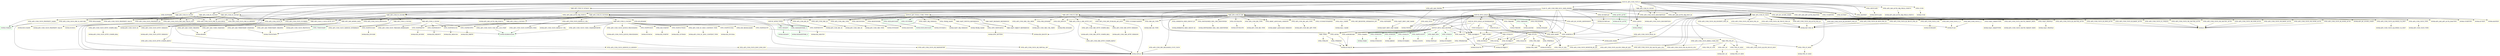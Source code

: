 digraph G {
  "INTF-IF_APS_COM_CSCN_P" [shape=box,color=yellow];
  "CLAS-CL_APS_COM_WBI_SCO1_DATA_MODEL" [shape=box,color=yellow,URL="./CLAS_CL_APS_COM_WBI_SCO1_DATA_MODEL.html"];
  "INTF-IF_ADT_TOOLS_CORE_TYPES" [shape=box,color=yellow,URL="./INTF_IF_ADT_TOOLS_CORE_TYPES.html"];
  "INTF-IF_ATOM_TYPES" [shape=box,color=yellow,URL="./INTF_IF_ATOM_TYPES.html"];
  "DTEL-XSDDATETIME_Z" [shape=box,color=green,URL="./DTEL_XSDDATETIME_Z.html"];
  "DOMA-XSDDATETIME_Z" [shape=box,color=green,URL="./DOMA_XSDDATETIME_Z.html"];
  "DTEL-XSDANY" [shape=box,color=green,URL="./DTEL_XSDANY.html"];
  "DOMA-XSDANY" [shape=box,color=green,URL="./DOMA_XSDANY.html"];
  "DTEL-SRCSYSTEM" [shape=box,color=yellow,URL="./DTEL_SRCSYSTEM.html"];
  "DOMA-SYSNAME" [shape=box,color=yellow,URL="./DOMA_SYSNAME.html"];
  "DTEL-RESPONSIBL" [shape=box,color=yellow,URL="./DTEL_RESPONSIBL.html"];
  "DOMA-AS4USER" [shape=box,color=yellow,URL="./DOMA_AS4USER.html"];
  "DTEL-XSDLANGUAGE" [shape=box,color=green,URL="./DTEL_XSDLANGUAGE.html"];
  "DOMA-XSDLANGUAGE" [shape=box,color=green,URL="./DOMA_XSDLANGUAGE.html"];
  "DTEL-SYUNAME" [shape=box,color=green,URL="./DTEL_SYUNAME.html"];
  "DOMA-SYCHAR12" [shape=box,color=yellow,URL="./DOMA_SYCHAR12.html"];
  "DTEL-SADT_OBJ_VERSION" [shape=box,color=yellow,URL="./DTEL_SADT_OBJ_VERSION.html"];
  "DOMA-SADT_OBJ_VERSION" [shape=box,color=yellow,URL="./DOMA_SADT_OBJ_VERSION.html"];
  "DTEL-TROBJ_NAME" [shape=box,color=yellow,URL="./DTEL_TROBJ_NAME.html"];
  "DOMA-TROBJ_NAME" [shape=box,color=yellow,URL="./DOMA_TROBJ_NAME.html"];
  "TABL-SADT_SWITCH_REFERENCE" [shape=box,color=yellow,URL="./TABL_SADT_SWITCH_REFERENCE.html"];
  "DTEL-SFW_SWITCHPOS" [shape=box,color=yellow,URL="./DTEL_SFW_SWITCHPOS.html"];
  "DOMA-SFW_SETTING" [shape=box,color=yellow,URL="./DOMA_SFW_SETTING.html"];
  "TABL-SADT_OBJECT_REFERENCE" [shape=box,color=yellow,URL="./TABL_SADT_OBJECT_REFERENCE.html"];
  "TABL-SADT_PACKAGE_REFERENCE" [shape=box,color=yellow,URL="./TABL_SADT_PACKAGE_REFERENCE.html"];
  "INTF-IF_PFCG_ROLE" [shape=box,color=yellow,URL="./INTF_IF_PFCG_ROLE.html"];
  "INTF-IF_PFCG_ROLE_AUTHORIZATION" [shape=box,color=yellow,URL="./INTF_IF_PFCG_ROLE_AUTHORIZATION.html"];
  "INTF-IF_SPCG_MSG_BUFFER" [shape=box,color=yellow,URL="./INTF_IF_SPCG_MSG_BUFFER.html"];
  "DTEL-BAPILOGSYS" [shape=box,color=green,URL="./DTEL_BAPILOGSYS.html"];
  "DOMA-LOGSYS" [shape=box,color=yellow,URL="./DOMA_LOGSYS.html"];
  "DTEL-BAPI_MSG" [shape=box,color=green,URL="./DTEL_BAPI_MSG.html"];
  "DOMA-TEXT220" [shape=box,color=yellow,URL="./DOMA_TEXT220.html"];
  "DTEL-SYMSGV" [shape=box,color=green,URL="./DTEL_SYMSGV.html"];
  "DOMA-SYCHAR50" [shape=box,color=yellow,URL="./DOMA_SYCHAR50.html"];
  "DTEL-SYMSGNO" [shape=box,color=green,URL="./DTEL_SYMSGNO.html"];
  "DOMA-SYMSGNO" [shape=box,color=yellow,URL="./DOMA_SYMSGNO.html"];
  "DTEL-SYMSGID" [shape=box,color=green,URL="./DTEL_SYMSGID.html"];
  "DOMA-ARBGB" [shape=box,color=yellow,URL="./DOMA_ARBGB.html"];
  "DTEL-SYMSGTY" [shape=box,color=green,URL="./DTEL_SYMSGTY.html"];
  "DOMA-SYCHAR01" [shape=box,color=yellow,URL="./DOMA_SYCHAR01.html"];
  "DTEL-AGR_NAME" [shape=box,color=yellow,URL="./DTEL_AGR_NAME.html"];
  "DOMA-AGR_NAME" [shape=box,color=yellow,URL="./DOMA_AGR_NAME.html"];
  "DTEL-CHAR01" [shape=box,color=yellow,URL="./DTEL_CHAR01.html"];
  "DOMA-CHAR1" [shape=box,color=green,URL="./DOMA_CHAR1.html"];
  "DTEL-AGRORGVAR" [shape=box,color=yellow,URL="./DTEL_AGRORGVAR.html"];
  "DOMA-XUVALUE" [shape=box,color=yellow,URL="./DOMA_XUVALUE.html"];
  "DTEL-AGVAL" [shape=box,color=yellow,URL="./DTEL_AGVAL.html"];
  "DTEL-AGRFIELD" [shape=box,color=yellow,URL="./DTEL_AGRFIELD.html"];
  "DOMA-XUFIELD" [shape=box,color=yellow,URL="./DOMA_XUFIELD.html"];
  "DTEL-AGAUTH" [shape=box,color=yellow,URL="./DTEL_AGAUTH.html"];
  "DOMA-XUAUTH" [shape=box,color=yellow,URL="./DOMA_XUAUTH.html"];
  "DTEL-AGOBJECT" [shape=box,color=yellow,URL="./DTEL_AGOBJECT.html"];
  "DOMA-XUOBJECT" [shape=box,color=yellow,URL="./DOMA_XUOBJECT.html"];
  "TTYP-PT1251_T" [shape=box,color=yellow,URL="./TTYP_PT1251_T.html"];
  "TABL-PT1251" [shape=box,color=yellow,URL="./TABL_PT1251.html"];
  "TABL-TPR_STA_IN" [shape=box,color=yellow,URL="./TABL_TPR_STA_IN.html"];
  "DTEL-SEU_ID" [shape=box,color=yellow,URL="./DTEL_SEU_ID.html"];
  "DOMA-SEU_ID" [shape=box,color=yellow,URL="./DOMA_SEU_ID.html"];
  "DTEL-TPR_ST_NEW" [shape=box,color=yellow,URL="./DTEL_TPR_ST_NEW.html"];
  "DOMA-TPR_ST_NEW" [shape=box,color=yellow,URL="./DOMA_TPR_ST_NEW.html"];
  "DTEL-TPR_ST_COP" [shape=box,color=yellow,URL="./DTEL_TPR_ST_COP.html"];
  "DOMA-XFELD" [shape=box,color=yellow,URL="./DOMA_XFELD.html"];
  "DTEL-TPR_ST_DEL" [shape=box,color=yellow,URL="./DTEL_TPR_ST_DEL.html"];
  "DTEL-TPR_ST_MOD" [shape=box,color=yellow,URL="./DTEL_TPR_ST_MOD.html"];
  "DOMA-TPR_ST_MOD" [shape=box,color=yellow,URL="./DOMA_TPR_ST_MOD.html"];
  "DTEL-XUVAL" [shape=box,color=yellow,URL="./DTEL_XUVAL.html"];
  "DTEL-TPRFIELD" [shape=box,color=yellow,URL="./DTEL_TPRFIELD.html"];
  "DTEL-TPR_VARI" [shape=box,color=yellow,URL="./DTEL_TPR_VARI.html"];
  "DOMA-TPR_VARI" [shape=box,color=yellow,URL="./DOMA_TPR_VARI.html"];
  "DTEL-XUAUTH" [shape=box,color=yellow,URL="./DTEL_XUAUTH.html"];
  "DTEL-XUOBJECT" [shape=box,color=yellow,URL="./DTEL_XUOBJECT.html"];
  "TTYP-USVALUE_T" [shape=box,color=yellow,URL="./TTYP_USVALUE_T.html"];
  "TABL-USVALUE" [shape=box,color=yellow,URL="./TABL_USVALUE.html"];
  "DTEL-XUFIELD" [shape=box,color=yellow,URL="./DTEL_XUFIELD.html"];
  "DTEL-TRKORR" [shape=box,color=yellow,URL="./DTEL_TRKORR.html"];
  "DOMA-TRKORR" [shape=box,color=yellow,URL="./DOMA_TRKORR.html"];
  "DTEL-AGR_TITLE" [shape=box,color=yellow,URL="./DTEL_AGR_TITLE.html"];
  "DOMA-TEXT80" [shape=box,color=yellow,URL="./DOMA_TEXT80.html"];
  "DTEL-LANGU" [shape=box,color=yellow,URL="./DTEL_LANGU.html"];
  "DOMA-SPRAS" [shape=box,color=green,URL="./DOMA_SPRAS.html"];
  "DTEL-TIMESTAMP" [shape=box,color=green,URL="./DTEL_TIMESTAMP.html"];
  "DOMA-TZNTSTMPS" [shape=box,color=yellow,URL="./DOMA_TZNTSTMPS.html"];
  "DTEL-TABNAME" [shape=box,color=green,URL="./DTEL_TABNAME.html"];
  "DOMA-AS4TAB" [shape=box,color=yellow,URL="./DOMA_AS4TAB.html"];
  "DTEL-FIELDNAME" [shape=box,color=yellow,URL="./DTEL_FIELDNAME.html"];
  "DOMA-FDNAME" [shape=box,color=yellow,URL="./DOMA_FDNAME.html"];
  "TABL-USORG" [shape=box,color=yellow,URL="./TABL_USORG.html"];
  "DTEL-TPRORGVAR" [shape=box,color=yellow,URL="./DTEL_TPRORGVAR.html"];
  "TABL-TPR01" [shape=box,color=yellow,URL="./TABL_TPR01.html"];
  "DTEL-TPRHIGH" [shape=box,color=yellow,URL="./DTEL_TPRHIGH.html"];
  "DTEL-TPRLOW" [shape=box,color=yellow,URL="./DTEL_TPRLOW.html"];
  "DTEL-APS_BC_SCOPE_STATE" [shape=box,color=yellow,URL="./DTEL_APS_BC_SCOPE_STATE.html"];
  "DOMA-APS_BC_SCOPE_STATE" [shape=box,color=yellow,URL="./DOMA_APS_BC_SCOPE_STATE.html"];
  "TABL-APS_COM_W_CSCN" [shape=box,color=yellow,URL="./TABL_APS_COM_W_CSCN.html"];
  "DTEL-APS_COM_CSCN_MONITOR_BY_HC" [shape=box,color=yellow,URL="./DTEL_APS_COM_CSCN_MONITOR_BY_HC.html"];
  "DTEL-ABAP_LANGUAGE_VERSION" [shape=box,color=yellow,URL="./DTEL_ABAP_LANGUAGE_VERSION.html"];
  "DOMA-ABAP_LANGUAGE_VERSION" [shape=box,color=yellow,URL="./DOMA_ABAP_LANGUAGE_VERSION.html"];
  "TABL-APS_IAM_ADMIN_DATA" [shape=box,color=yellow,URL="./TABL_APS_IAM_ADMIN_DATA.html"];
  "DTEL-APS_IAM_TIMESTAMP_CHANGED" [shape=box,color=yellow,URL="./DTEL_APS_IAM_TIMESTAMP_CHANGED.html"];
  "DTEL-APS_IAM_USER_CHANGED" [shape=box,color=yellow,URL="./DTEL_APS_IAM_USER_CHANGED.html"];
  "DOMA-BNAME" [shape=box,color=yellow,URL="./DOMA_BNAME.html"];
  "DTEL-APS_IAM_TIMESTAMP_CREATED" [shape=box,color=yellow,URL="./DTEL_APS_IAM_TIMESTAMP_CREATED.html"];
  "DTEL-APS_IAM_USER_CREATED" [shape=box,color=yellow,URL="./DTEL_APS_IAM_USER_CREATED.html"];
  "DTEL-APS_COM_CSCN_ALLOW_CREA_BY_KEY" [shape=box,color=yellow,URL="./DTEL_APS_COM_CSCN_ALLOW_CREA_BY_KEY.html"];
  "DTEL-APS_COM_CSCN_OB_OAUTH_ADV_CFG" [shape=box,color=yellow,URL="./DTEL_APS_COM_CSCN_OB_OAUTH_ADV_CFG.html"];
  "DTEL-APS_COM_CSCN_OB_OA_MULTI_CFG" [shape=box,color=yellow,URL="./DTEL_APS_COM_CSCN_OB_OA_MULTI_CFG.html"];
  "DTEL-OA2C_GRANTTYPE" [shape=box,color=yellow,URL="./DTEL_OA2C_GRANTTYPE.html"];
  "DOMA-OA2C_GRANTTYPE" [shape=box,color=yellow,URL="./DOMA_OA2C_GRANTTYPE.html"];
  "DTEL-APS_COM_CSCN_OAUTH_TARGET_PATH" [shape=box,color=yellow,URL="./DTEL_APS_COM_CSCN_OAUTH_TARGET_PATH.html"];
  "DOMA-APS_COM_CSCN_OAUTH_TARGET_PATH" [shape=box,color=yellow,URL="./DOMA_APS_COM_CSCN_OAUTH_TARGET_PATH.html"];
  "DTEL-OA2C_PROFILE" [shape=box,color=yellow,URL="./DTEL_OA2C_PROFILE.html"];
  "DOMA-OA2C_PROFILE" [shape=box,color=yellow,URL="./DOMA_OA2C_PROFILE.html"];
  "DTEL-APS_COM_CSCN_OB_OAUTH2_AUTH" [shape=box,color=yellow,URL="./DTEL_APS_COM_CSCN_OB_OAUTH2_AUTH.html"];
  "DOMA-X" [shape=box,color=yellow,URL="./DOMA_X.html"];
  "DTEL-APS_COM_CSCN_OB_OAUTH1_AUTH" [shape=box,color=yellow,URL="./DTEL_APS_COM_CSCN_OB_OAUTH1_AUTH.html"];
  "DTEL-APS_COM_CSCN_OB_X509_AUTH" [shape=box,color=yellow,URL="./DTEL_APS_COM_CSCN_OB_X509_AUTH.html"];
  "DTEL-APS_COM_CSCN_OB_BASIC_AUTH" [shape=box,color=yellow,URL="./DTEL_APS_COM_CSCN_OB_BASIC_AUTH.html"];
  "DTEL-APS_COM_CSCN_OB_NONE_AUTH" [shape=box,color=yellow,URL="./DTEL_APS_COM_CSCN_OB_NONE_AUTH.html"];
  "DTEL-APS_COM_CSCN_OB_ENCRYPT_PSE_ID" [shape=box,color=yellow,URL="./DTEL_APS_COM_CSCN_OB_ENCRYPT_PSE_ID.html"];
  "DOMA-SSF_PSE_ID" [shape=box,color=yellow,URL="./DOMA_SSF_PSE_ID.html"];
  "DTEL-APS_COM_CSCN_OB_SIGN_PSE_ID" [shape=box,color=yellow,URL="./DTEL_APS_COM_CSCN_OB_SIGN_PSE_ID.html"];
  "DTEL-APS_COM_CSCN_OB_TRUST_PSE_ID" [shape=box,color=yellow,URL="./DTEL_APS_COM_CSCN_OB_TRUST_PSE_ID.html"];
  "DTEL-APS_COM_CSCN_OB_AUTH_PSE_ID" [shape=box,color=yellow,URL="./DTEL_APS_COM_CSCN_OB_AUTH_PSE_ID.html"];
  "DTEL-APS_COM_CSCN_C_O" [shape=box,color=yellow,URL="./DTEL_APS_COM_CSCN_C_O.html"];
  "DOMA-FLAG" [shape=box,color=yellow,URL="./DOMA_FLAG.html"];
  "DTEL-APS_COM_CSCN_USR" [shape=box,color=yellow,URL="./DTEL_APS_COM_CSCN_USR.html"];
  "DOMA-XUBNAME" [shape=box,color=yellow,URL="./DOMA_XUBNAME.html"];
  "DTEL-APS_COM_CSCN_DBMS_USER_IND" [shape=box,color=yellow,URL="./DTEL_APS_COM_CSCN_DBMS_USER_IND.html"];
  "DTEL-APS_COM_CSCN_ROLE_ID" [shape=box,color=yellow,URL="./DTEL_APS_COM_CSCN_ROLE_ID.html"];
  "DTEL-APS_COM_CSCN_IB_NONE_AUTH" [shape=box,color=yellow,URL="./DTEL_APS_COM_CSCN_IB_NONE_AUTH.html"];
  "DTEL-APS_COM_CSCN_IB_OAUTH2_AUTH" [shape=box,color=yellow,URL="./DTEL_APS_COM_CSCN_IB_OAUTH2_AUTH.html"];
  "DTEL-APS_COM_CSCN_IB_X509_AUTH" [shape=box,color=yellow,URL="./DTEL_APS_COM_CSCN_IB_X509_AUTH.html"];
  "DTEL-APS_COM_CSCN_IB_BASIC_AUTH" [shape=box,color=yellow,URL="./DTEL_APS_COM_CSCN_IB_BASIC_AUTH.html"];
  "DTEL-APS_COM_CSCN_IB_ENCRYPT_PSE_ID" [shape=box,color=yellow,URL="./DTEL_APS_COM_CSCN_IB_ENCRYPT_PSE_ID.html"];
  "DTEL-APS_COM_CSCN_IB_SIGN_PSE_ID" [shape=box,color=yellow,URL="./DTEL_APS_COM_CSCN_IB_SIGN_PSE_ID.html"];
  "DTEL-APS_COM_CSCN_IB_TRUST_PSE_ID" [shape=box,color=yellow,URL="./DTEL_APS_COM_CSCN_IB_TRUST_PSE_ID.html"];
  "DTEL-APS_COM_CSCN_C_I" [shape=box,color=yellow,URL="./DTEL_APS_COM_CSCN_C_I.html"];
  "DTEL-APS_COM_CSCN_ALLOWED_CA_INST" [shape=box,color=yellow,URL="./DTEL_APS_COM_CSCN_ALLOWED_CA_INST.html"];
  "DOMA-APS_COM_CSCN_ALLOWED_CA_INST" [shape=box,color=yellow,URL="./DOMA_APS_COM_CSCN_ALLOWED_CA_INST.html"];
  "DTEL-APS_COM_CSCN_ALLOW_MULTI_INST" [shape=box,color=yellow,URL="./DTEL_APS_COM_CSCN_ALLOW_MULTI_INST.html"];
  "DTEL-APS_COM_CSCN_IS_UNIQUE" [shape=box,color=yellow,URL="./DTEL_APS_COM_CSCN_IS_UNIQUE.html"];
  "DTEL-APS_BC_SCOPE_DEPENDENT" [shape=box,color=yellow,URL="./DTEL_APS_BC_SCOPE_DEPENDENT.html"];
  "DTEL-APS_COM_CSCN_TYPE" [shape=box,color=yellow,URL="./DTEL_APS_COM_CSCN_TYPE.html"];
  "DOMA-APS_COM_CSCN_TYPE" [shape=box,color=yellow,URL="./DOMA_APS_COM_CSCN_TYPE.html"];
  "DTEL-APS_COM_CSCN_ID" [shape=box,color=yellow,URL="./DTEL_APS_COM_CSCN_ID.html"];
  "DOMA-APS_COM_CSCN_ID" [shape=box,color=yellow,URL="./DOMA_APS_COM_CSCN_ID.html"];
  "TABL-APS_COM_W_CSCNIP" [shape=box,color=yellow,URL="./TABL_APS_COM_W_CSCNIP.html"];
  "DTEL-APS_COM_CSCN_PRP_HAS_VALUE_HLP" [shape=box,color=yellow,URL="./DTEL_APS_COM_CSCN_PRP_HAS_VALUE_HLP.html"];
  "DTEL-APS_COM_CSCN_PRP_IS_MULTIPLE" [shape=box,color=yellow,URL="./DTEL_APS_COM_CSCN_PRP_IS_MULTIPLE.html"];
  "DTEL-APS_COM_CSCN_PRP_IS_HIDDEN" [shape=box,color=yellow,URL="./DTEL_APS_COM_CSCN_PRP_IS_HIDDEN.html"];
  "DTEL-APS_COM_CSCN_PRP_IS_SECURE" [shape=box,color=yellow,URL="./DTEL_APS_COM_CSCN_PRP_IS_SECURE.html"];
  "DTEL-ROLLNAME" [shape=box,color=yellow,URL="./DTEL_ROLLNAME.html"];
  "DOMA-ROLLNAME" [shape=box,color=yellow,URL="./DOMA_ROLLNAME.html"];
  "DTEL-APS_COM_CSCN_PROPERTY_VALUE" [shape=box,color=yellow,URL="./DTEL_APS_COM_CSCN_PROPERTY_VALUE.html"];
  "DOMA-APS_COM_CSCN_PROPERTY_VALUE" [shape=box,color=yellow,URL="./DOMA_APS_COM_CSCN_PROPERTY_VALUE.html"];
  "DTEL-APS_COM_CSCN_PROPERTY_NAME" [shape=box,color=yellow,URL="./DTEL_APS_COM_CSCN_PROPERTY_NAME.html"];
  "DOMA-CHAR30" [shape=box,color=green,URL="./DOMA_CHAR30.html"];
  "DTEL-APS_COM_CSCN_PROPERTY_ID" [shape=box,color=yellow,URL="./DTEL_APS_COM_CSCN_PROPERTY_ID.html"];
  "DOMA-NUMC4" [shape=box,color=yellow,URL="./DOMA_NUMC4.html"];
  "DTEL-APS_COM_CSCN_NUMBER" [shape=box,color=yellow,URL="./DTEL_APS_COM_CSCN_NUMBER.html"];
  "TABL-APS_COM_W_CSCNOP" [shape=box,color=yellow,URL="./TABL_APS_COM_W_CSCNOP.html"];
  "TABL-APS_COM_W_CSCNOB" [shape=box,color=yellow,URL="./TABL_APS_COM_W_CSCNOB.html"];
  "TABL-APS_COM_S_CSCN_HTTP_OUT" [shape=box,color=yellow,URL="./TABL_APS_COM_S_CSCN_HTTP_OUT.html"];
  "DTEL-APS_COM_CSCN_HTTP_COMPR_REPLY" [shape=box,color=yellow,URL="./DTEL_APS_COM_CSCN_HTTP_COMPR_REPLY.html"];
  "DTEL-APS_COM_CSCN_HTTP_COMPR_REQ" [shape=box,color=yellow,URL="./DTEL_APS_COM_CSCN_HTTP_COMPR_REQ.html"];
  "DOMA-APS_COM_CSCN_HTTP_COMPR_REQ" [shape=box,color=yellow,URL="./DOMA_APS_COM_CSCN_HTTP_COMPR_REQ.html"];
  "DTEL-APS_COM_CSCN_HTTP_VERSION" [shape=box,color=yellow,URL="./DTEL_APS_COM_CSCN_HTTP_VERSION.html"];
  "DOMA-APS_COM_CSCN_HTTP_VERSION" [shape=box,color=yellow,URL="./DOMA_APS_COM_CSCN_HTTP_VERSION.html"];
  "TABL-APS_COM_S_CSCNIO" [shape=box,color=yellow,URL="./TABL_APS_COM_S_CSCNIO.html"];
  "DTEL-APS_COM_CSCN_IDOC_ENH_SEG" [shape=box,color=yellow,URL="./DTEL_APS_COM_CSCN_IDOC_ENH_SEG.html"];
  "DTEL-APS_COM_SC_IDOC_CONTENT_TYPE" [shape=box,color=yellow,URL="./DTEL_APS_COM_SC_IDOC_CONTENT_TYPE.html"];
  "DOMA-APS_COM_SC_IDOC_CONTENT_TYPE" [shape=box,color=yellow,URL="./DOMA_APS_COM_SC_IDOC_CONTENT_TYPE.html"];
  "DTEL-EDIPEVCODA" [shape=box,color=yellow,URL="./DTEL_EDIPEVCODA.html"];
  "DOMA-EDI_EVCODA" [shape=box,color=yellow,URL="./DOMA_EDI_EVCODA.html"];
  "DTEL-APS_COM_CSCN_USES_CHANGEPOINTR" [shape=box,color=yellow,URL="./DTEL_APS_COM_CSCN_USES_CHANGEPOINTR.html"];
  "DOMA-XSDBOOLEAN" [shape=box,color=green,URL="./DOMA_XSDBOOLEAN.html"];
  "DTEL-EDIPMESFCT" [shape=box,color=yellow,URL="./DTEL_EDIPMESFCT.html"];
  "DOMA-EDI_MESFCT" [shape=box,color=yellow,URL="./DOMA_EDI_MESFCT.html"];
  "DTEL-EDIPMESCOD" [shape=box,color=yellow,URL="./DTEL_EDIPMESCOD.html"];
  "DOMA-EDI_MESCOD" [shape=box,color=yellow,URL="./DOMA_EDI_MESCOD.html"];
  "DTEL-EDI_REGELNAME" [shape=box,color=yellow,URL="./DTEL_EDI_REGELNAME.html"];
  "DTEL-APS_COM_CSCN_QUEUE_PROCESSING" [shape=box,color=yellow,URL="./DTEL_APS_COM_CSCN_QUEUE_PROCESSING.html"];
  "DOMA-APS_COM_CSCN_QUEUE_PROCESSING" [shape=box,color=yellow,URL="./DOMA_APS_COM_CSCN_QUEUE_PROCESSING.html"];
  "DTEL-EDIPPCKSIZ" [shape=box,color=yellow,URL="./DTEL_EDIPPCKSIZ.html"];
  "DOMA-NUMC04" [shape=box,color=yellow,URL="./DOMA_NUMC04.html"];
  "DTEL-EDI_PORTYP" [shape=box,color=yellow,URL="./DTEL_EDI_PORTYP.html"];
  "DOMA-EDI_PORTYP" [shape=box,color=yellow,URL="./DOMA_EDI_PORTYP.html"];
  "DTEL-EDIPOUTMOD" [shape=box,color=yellow,URL="./DTEL_EDIPOUTMOD.html"];
  "DOMA-EDI_OUTMOD" [shape=box,color=yellow,URL="./DOMA_EDI_OUTMOD.html"];
  "DTEL-EDIPIDOCTP" [shape=box,color=yellow,URL="./DTEL_EDIPIDOCTP.html"];
  "DOMA-EDI_IDOCTP" [shape=box,color=yellow,URL="./DOMA_EDI_IDOCTP.html"];
  "DTEL-EDIPMESTYP" [shape=box,color=yellow,URL="./DTEL_EDIPMESTYP.html"];
  "DOMA-EDI_MESTYP" [shape=box,color=yellow,URL="./DOMA_EDI_MESTYP.html"];
  "DTEL-EDIPRCVPFC" [shape=box,color=yellow,URL="./DTEL_EDIPRCVPFC.html"];
  "DOMA-EDI_PARVW" [shape=box,color=yellow,URL="./DOMA_EDI_PARVW.html"];
  "DTEL-EDIPPARTYP" [shape=box,color=yellow,URL="./DTEL_EDIPPARTYP.html"];
  "DOMA-EDI_RCVPRT" [shape=box,color=yellow,URL="./DOMA_EDI_RCVPRT.html"];
  "TABL-APS_COM_S_CSCNSO" [shape=box,color=yellow,URL="./TABL_APS_COM_S_CSCNSO.html"];
  "DTEL-APS_COM_CSCN_USE_DFL_LOG_PORT" [shape=box,color=yellow,URL="./DTEL_APS_COM_CSCN_USE_DFL_LOG_PORT.html"];
  "DTEL-APS_COM_CSCN_SERVICE_INTERFACE" [shape=box,color=yellow,URL="./DTEL_APS_COM_CSCN_SERVICE_INTERFACE.html"];
  "DTEL-APS_COM_CSCN_OB_MANDATORY" [shape=box,color=yellow,URL="./DTEL_APS_COM_CSCN_OB_MANDATORY.html"];
  "DTEL-JR_JDNAME" [shape=box,color=yellow,URL="./DTEL_JR_JDNAME.html"];
  "DTEL-APS_COM_CSCN_OB_VIRTUAL_SIF" [shape=box,color=yellow,URL="./DTEL_APS_COM_CSCN_OB_VIRTUAL_SIF.html"];
  "DTEL-APS_COM_CSCN_DEFAULT_URL" [shape=box,color=yellow,URL="./DTEL_APS_COM_CSCN_DEFAULT_URL.html"];
  "DOMA-APS_COM_CSCN_DEFAULT_URL" [shape=box,color=yellow,URL="./DOMA_APS_COM_CSCN_DEFAULT_URL.html"];
  "DTEL-APS_COM_CSCN_SUPPORTS_PING" [shape=box,color=yellow,URL="./DTEL_APS_COM_CSCN_SUPPORTS_PING.html"];
  "DTEL-APS_COM_CSCN_PROTOCOL" [shape=box,color=yellow,URL="./DTEL_APS_COM_CSCN_PROTOCOL.html"];
  "DOMA-APS_COM_CSCN_PROTOCOL" [shape=box,color=yellow,URL="./DOMA_APS_COM_CSCN_PROTOCOL.html"];
  "DTEL-APS_COM_OBS_ID" [shape=box,color=yellow,URL="./DTEL_APS_COM_OBS_ID.html"];
  "DOMA-APS_COM_OBS_ID" [shape=box,color=yellow,URL="./DOMA_APS_COM_OBS_ID.html"];
  "DTEL-APS_COM_OBS_TYPE" [shape=box,color=yellow,URL="./DTEL_APS_COM_OBS_TYPE.html"];
  "DOMA-APS_COM_OBS_TYPE" [shape=box,color=yellow,URL="./DOMA_APS_COM_OBS_TYPE.html"];
  "TABL-APS_COM_W_CSCNIB" [shape=box,color=yellow,URL="./TABL_APS_COM_W_CSCNIB.html"];
  "TABL-APS_COM_S_CSCNII" [shape=box,color=yellow,URL="./TABL_APS_COM_S_CSCNII.html"];
  "DTEL-APS_COM_CSCN_TRIGGER_IMMEDIATE" [shape=box,color=yellow,URL="./DTEL_APS_COM_CSCN_TRIGGER_IMMEDIATE.html"];
  "DTEL-EDIPEVCODE" [shape=box,color=yellow,URL="./DTEL_EDIPEVCODE.html"];
  "DOMA-EDI_EVCODE" [shape=box,color=yellow,URL="./DOMA_EDI_EVCODE.html"];
  "TABL-APS_COM_S_CSCNSI" [shape=box,color=yellow,URL="./TABL_APS_COM_S_CSCNSI.html"];
  "DTEL-APS_COM_CSCN_SERVICE_IS_HIDDEN" [shape=box,color=yellow,URL="./DTEL_APS_COM_CSCN_SERVICE_IS_HIDDEN.html"];
  "DTEL-APS_COM_IBS_ID" [shape=box,color=yellow,URL="./DTEL_APS_COM_IBS_ID.html"];
  "DOMA-APS_COM_IBS_ID" [shape=box,color=yellow,URL="./DOMA_APS_COM_IBS_ID.html"];
  "DTEL-APS_IAM_APP_AUTH_INACTIVE" [shape=box,color=yellow,URL="./DTEL_APS_IAM_APP_AUTH_INACTIVE.html"];
  "DOMA-APS_IAM_APP_AUTH_INACTIVE" [shape=box,color=yellow,URL="./DOMA_APS_IAM_APP_AUTH_INACTIVE.html"];
  "DTEL-USOBTYPE" [shape=box,color=yellow,URL="./DTEL_USOBTYPE.html"];
  "DOMA-USOBTYPE" [shape=box,color=yellow,URL="./DOMA_USOBTYPE.html"];
  "DTEL-XUPNAME" [shape=box,color=yellow,URL="./DTEL_XUPNAME.html"];
  "DTEL-APS_IAM_AUTH_OBJ_STATUS" [shape=box,color=yellow,URL="./DTEL_APS_IAM_AUTH_OBJ_STATUS.html"];
  "DOMA-APS_IAM_AUTH_OBJ_STATUS" [shape=box,color=yellow,URL="./DOMA_APS_IAM_AUTH_OBJ_STATUS.html"];
  "TABL-APS_COM_W_OBS" [shape=box,color=yellow,URL="./TABL_APS_COM_W_OBS.html"];
  "TABL-APS_COM_S_OBS_HTTP_OUT" [shape=box,color=yellow,URL="./TABL_APS_COM_S_OBS_HTTP_OUT.html"];
  "DTEL-APS_COM_OBS_HTTP_COMPR_REPLY" [shape=box,color=yellow,URL="./DTEL_APS_COM_OBS_HTTP_COMPR_REPLY.html"];
  "DTEL-APS_COM_OBS_HTTP_COMPR_REQ" [shape=box,color=yellow,URL="./DTEL_APS_COM_OBS_HTTP_COMPR_REQ.html"];
  "DOMA-APS_COM_OBS_HTTP_COMPR_REQ" [shape=box,color=yellow,URL="./DOMA_APS_COM_OBS_HTTP_COMPR_REQ.html"];
  "DTEL-APS_COM_OBS_HTTP_VERSION" [shape=box,color=yellow,URL="./DTEL_APS_COM_OBS_HTTP_VERSION.html"];
  "DOMA-APS_COM_OBS_HTTP_VERSION" [shape=box,color=yellow,URL="./DOMA_APS_COM_OBS_HTTP_VERSION.html"];
  "DTEL-SBO_BO_TYPE" [shape=box,color=yellow,URL="./DTEL_SBO_BO_TYPE.html"];
  "DOMA-SBO_BO_TYPE" [shape=box,color=yellow,URL="./DOMA_SBO_BO_TYPE.html"];
  "DTEL-APS_COM_SRV_PUBLISH_API_HUB" [shape=box,color=yellow,URL="./DTEL_APS_COM_SRV_PUBLISH_API_HUB.html"];
  "DTEL-APS_COM_OBS_URL_PATH" [shape=box,color=yellow,URL="./DTEL_APS_COM_OBS_URL_PATH.html"];
  "DOMA-APS_COM_OBS_URL_PATH" [shape=box,color=yellow,URL="./DOMA_APS_COM_OBS_URL_PATH.html"];
  "DTEL-PRX_R3NAME" [shape=box,color=yellow,URL="./DTEL_PRX_R3NAME.html"];
  "DOMA-PRX_R3NAME" [shape=box,color=yellow,URL="./DOMA_PRX_R3NAME.html"];
  "DTEL-UCONRFCSERVID" [shape=box,color=yellow,URL="./DTEL_UCONRFCSERVID.html"];
  "DTEL-EDI_IDOCTP" [shape=box,color=yellow,URL="./DTEL_EDI_IDOCTP.html"];
  "DTEL-APS_COM_CSCN_DESCRIPTION" [shape=box,color=yellow,URL="./DTEL_APS_COM_CSCN_DESCRIPTION.html"];
  "DOMA-APS_COM_CSCN_DESCRIPTION" [shape=box,color=yellow,URL="./DOMA_APS_COM_CSCN_DESCRIPTION.html"];
  "TABL-APS_COM_W_IBS" [shape=box,color=yellow,URL="./TABL_APS_COM_W_IBS.html"];
  "DTEL-APS_COM_IBS_APP_TYPE" [shape=box,color=yellow,URL="./DTEL_APS_COM_IBS_APP_TYPE.html"];
  "DOMA-APS_COM_IBS_APP_TYPE" [shape=box,color=yellow,URL="./DOMA_APS_COM_IBS_APP_TYPE.html"];
  "DTEL-APS_COM_SRV_RELEASED_CUST_CSCN" [shape=box,color=yellow,URL="./DTEL_APS_COM_SRV_RELEASED_CUST_CSCN.html"];
  "DTEL-SQL1_NAME" [shape=box,color=yellow,URL="./DTEL_SQL1_NAME.html"];
  "DOMA-SQL1_NAME" [shape=box,color=yellow,URL="./DOMA_SQL1_NAME.html"];
  "DTEL-SADT_SRVC_GRP_NAME" [shape=box,color=yellow,URL="./DTEL_SADT_SRVC_GRP_NAME.html"];
  "DOMA-SADT_SRVC_GRP_NAME" [shape=box,color=yellow,URL="./DOMA_SADT_SRVC_GRP_NAME.html"];
  "DTEL-UCONHTTPSERVID" [shape=box,color=yellow,URL="./DTEL_UCONHTTPSERVID.html"];
  "DTEL-/IWBEP/V4_MED_GROUP_ID" [shape=box,color=yellow,URL="./DTEL_%23IWBEP%23V4_MED_GROUP_ID.html"];
  "DOMA-/IWBEP/V4_MED_GROUP_ID" [shape=box,color=yellow,URL="./DOMA_%23IWBEP%23V4_MED_GROUP_ID.html"];
  "DTEL-/IWFND/MED_MDL_SRG_IDENTIFIER" [shape=box,color=yellow,URL="./DTEL_%23IWFND%23MED_MDL_SRG_IDENTIFIER.html"];
  "DOMA-/IWFND/MED_MDL_SRG_IDENTIFIER" [shape=box,color=yellow,URL="./DOMA_%23IWFND%23MED_MDL_SRG_IDENTIFIER.html"];
  "DTEL-SRT_REGISTRY_OPERATION_INT" [shape=box,color=yellow,URL="./DTEL_SRT_REGISTRY_OPERATION_INT.html"];
  "DTEL-VEPNAME" [shape=box,color=yellow,URL="./DTEL_VEPNAME.html"];
  "DTEL-ICFURLSTR" [shape=box,color=yellow,URL="./DTEL_ICFURLSTR.html"];
  "DOMA-ICFURLSTR" [shape=box,color=yellow,URL="./DOMA_ICFURLSTR.html"];
  "DTEL-APS_COM_IBS_TYPE" [shape=box,color=yellow,URL="./DTEL_APS_COM_IBS_TYPE.html"];
  "DOMA-APS_COM_IBS_TYPE" [shape=box,color=yellow,URL="./DOMA_APS_COM_IBS_TYPE.html"];
  "DTEL-APS_IAM_AUTH_OBJ_INST_ID" [shape=box,color=yellow,URL="./DTEL_APS_IAM_AUTH_OBJ_INST_ID.html"];
  "DTEL-XUTEXT" [shape=box,color=yellow,URL="./DTEL_XUTEXT.html"];
  "DOMA-XUTEXT" [shape=box,color=yellow,URL="./DOMA_XUTEXT.html"];
  "DTEL-XUOKFLAG" [shape=box,color=yellow,URL="./DTEL_XUOKFLAG.html"];
  "DOMA-XUOKFLAG" [shape=box,color=yellow,URL="./DOMA_XUOKFLAG.html"];
  "DTEL-ACTIV_AUTH" [shape=box,color=green,URL="./DTEL_ACTIV_AUTH.html"];
  "DOMA-ACTIV_AUTH" [shape=box,color=green,URL="./DOMA_ACTIV_AUTH.html"];
  "DTEL-AS4TEXT" [shape=box,color=yellow,URL="./DTEL_AS4TEXT.html"];
  "DOMA-AS4TEXT" [shape=box,color=yellow,URL="./DOMA_AS4TEXT.html"];
  "DTEL-DEVCLASS" [shape=box,color=yellow,URL="./DTEL_DEVCLASS.html"];
  "DOMA-DEVCLASS" [shape=box,color=yellow,URL="./DOMA_DEVCLASS.html"];
  "TABL-APS_COM_W_SCNAUO" [shape=box,color=yellow,URL="./TABL_APS_COM_W_SCNAUO.html"];
  "DTEL-APS_IAM_AUTH_OBJ_FIELD_STATUS" [shape=box,color=yellow,URL="./DTEL_APS_IAM_AUTH_OBJ_FIELD_STATUS.html"];
  "DOMA-APS_IAM_AUTH_OBJ_FIELD_STATUS" [shape=box,color=yellow,URL="./DOMA_APS_IAM_AUTH_OBJ_FIELD_STATUS.html"];
  "DTEL-UUID" [shape=box,color=yellow,URL="./DTEL_UUID.html"];
  "DOMA-UUID" [shape=box,color=yellow,URL="./DOMA_UUID.html"];
  "TABL-APS_COM_W_CSCNT" [shape=box,color=yellow,URL="./TABL_APS_COM_W_CSCNT.html"];
  "TABL-APS_COM_W_CSCNP" [shape=box,color=yellow,URL="./TABL_APS_COM_W_CSCNP.html"];
  "DTEL-APS_IAM_TEXT80" [shape=box,color=yellow,URL="./DTEL_APS_IAM_TEXT80.html"];
  "INTF-IF_APS_COM_CSCN_P" -> "TABL-APS_COM_W_CSCNIB";
  "INTF-IF_APS_COM_CSCN_P" -> "DTEL-APS_IAM_TEXT80";
  "INTF-IF_APS_COM_CSCN_P" -> "TABL-APS_COM_W_CSCNOB";
  "INTF-IF_APS_COM_CSCN_P" -> "TABL-APS_COM_W_CSCNP";
  "INTF-IF_APS_COM_CSCN_P" -> "TABL-APS_COM_W_CSCNOP";
  "INTF-IF_APS_COM_CSCN_P" -> "TABL-APS_COM_W_CSCNIP";
  "INTF-IF_APS_COM_CSCN_P" -> "TABL-APS_COM_W_CSCN";
  "INTF-IF_APS_COM_CSCN_P" -> "TABL-APS_COM_W_CSCNT";
  "INTF-IF_APS_COM_CSCN_P" -> "DTEL-APS_COM_CSCN_DESCRIPTION";
  "INTF-IF_APS_COM_CSCN_P" -> "DTEL-UUID";
  "INTF-IF_APS_COM_CSCN_P" -> "DTEL-APS_COM_CSCN_ID";
  "INTF-IF_APS_COM_CSCN_P" -> "DTEL-AGRFIELD";
  "INTF-IF_APS_COM_CSCN_P" -> "DTEL-AGVAL";
  "INTF-IF_APS_COM_CSCN_P" -> "DTEL-APS_IAM_AUTH_OBJ_FIELD_STATUS";
  "INTF-IF_APS_COM_CSCN_P" -> "DTEL-AGOBJECT";
  "INTF-IF_APS_COM_CSCN_P" -> "DTEL-APS_IAM_AUTH_OBJ_INST_ID";
  "INTF-IF_APS_COM_CSCN_P" -> "DTEL-XUPNAME";
  "INTF-IF_APS_COM_CSCN_P" -> "DTEL-USOBTYPE";
  "INTF-IF_APS_COM_CSCN_P" -> "DTEL-AS4TEXT";
  "INTF-IF_APS_COM_CSCN_P" -> "DTEL-APS_IAM_APP_AUTH_INACTIVE";
  "INTF-IF_APS_COM_CSCN_P" -> "TABL-APS_COM_W_SCNAUO";
  "INTF-IF_APS_COM_CSCN_P" -> "DTEL-XUTEXT";
  "INTF-IF_APS_COM_CSCN_P" -> "DTEL-APS_COM_CSCN_HTTP_COMPR_REQ";
  "INTF-IF_APS_COM_CSCN_P" -> "DTEL-APS_COM_CSCN_HTTP_VERSION";
  "INTF-IF_APS_COM_CSCN_P" -> "DTEL-APS_COM_CSCN_TYPE";
  "INTF-IF_APS_COM_CSCN_P" -> "DTEL-APS_COM_CSCN_ALLOWED_CA_INST";
  "INTF-IF_APS_COM_CSCN_P" -> "DTEL-DEVCLASS";
  "INTF-IF_APS_COM_CSCN_P" -> "DTEL-LANGU";
  "INTF-IF_APS_COM_CSCN_P" -> "DTEL-APS_BC_SCOPE_STATE";
  "INTF-IF_APS_COM_CSCN_P" -> "CLAS-CL_APS_COM_WBI_SCO1_DATA_MODEL";
  "CLAS-CL_APS_COM_WBI_SCO1_DATA_MODEL" -> "DTEL-XUFIELD";
  "CLAS-CL_APS_COM_WBI_SCO1_DATA_MODEL" -> "DTEL-AS4TEXT";
  "CLAS-CL_APS_COM_WBI_SCO1_DATA_MODEL" -> "DTEL-ACTIV_AUTH";
  "CLAS-CL_APS_COM_WBI_SCO1_DATA_MODEL" -> "DTEL-AGOBJECT";
  "CLAS-CL_APS_COM_WBI_SCO1_DATA_MODEL" -> "DTEL-XUOKFLAG";
  "CLAS-CL_APS_COM_WBI_SCO1_DATA_MODEL" -> "DTEL-XUOBJECT";
  "CLAS-CL_APS_COM_WBI_SCO1_DATA_MODEL" -> "DTEL-XUTEXT";
  "CLAS-CL_APS_COM_WBI_SCO1_DATA_MODEL" -> "DTEL-APS_IAM_AUTH_OBJ_INST_ID";
  "CLAS-CL_APS_COM_WBI_SCO1_DATA_MODEL" -> "TABL-APS_COM_W_IBS";
  "CLAS-CL_APS_COM_WBI_SCO1_DATA_MODEL" -> "DTEL-APS_COM_CSCN_DESCRIPTION";
  "CLAS-CL_APS_COM_WBI_SCO1_DATA_MODEL" -> "TABL-APS_COM_W_OBS";
  "CLAS-CL_APS_COM_WBI_SCO1_DATA_MODEL" -> "DTEL-AGVAL";
  "CLAS-CL_APS_COM_WBI_SCO1_DATA_MODEL" -> "DTEL-AGRFIELD";
  "CLAS-CL_APS_COM_WBI_SCO1_DATA_MODEL" -> "DTEL-APS_IAM_AUTH_OBJ_STATUS";
  "CLAS-CL_APS_COM_WBI_SCO1_DATA_MODEL" -> "DTEL-XUPNAME";
  "CLAS-CL_APS_COM_WBI_SCO1_DATA_MODEL" -> "DTEL-USOBTYPE";
  "CLAS-CL_APS_COM_WBI_SCO1_DATA_MODEL" -> "DTEL-APS_IAM_APP_AUTH_INACTIVE";
  "CLAS-CL_APS_COM_WBI_SCO1_DATA_MODEL" -> "TABL-APS_COM_W_CSCNIB";
  "CLAS-CL_APS_COM_WBI_SCO1_DATA_MODEL" -> "DTEL-APS_COM_OBS_TYPE";
  "CLAS-CL_APS_COM_WBI_SCO1_DATA_MODEL" -> "TABL-APS_COM_W_CSCNOB";
  "CLAS-CL_APS_COM_WBI_SCO1_DATA_MODEL" -> "TABL-APS_COM_W_CSCNOP";
  "CLAS-CL_APS_COM_WBI_SCO1_DATA_MODEL" -> "TABL-APS_COM_W_CSCNIP";
  "CLAS-CL_APS_COM_WBI_SCO1_DATA_MODEL" -> "TABL-APS_COM_W_CSCN";
  "CLAS-CL_APS_COM_WBI_SCO1_DATA_MODEL" -> "DTEL-APS_BC_SCOPE_STATE";
  "CLAS-CL_APS_COM_WBI_SCO1_DATA_MODEL" -> "INTF-IF_PFCG_ROLE";
  "CLAS-CL_APS_COM_WBI_SCO1_DATA_MODEL" -> "INTF-IF_ADT_TOOLS_CORE_TYPES";
  "INTF-IF_ADT_TOOLS_CORE_TYPES" -> "TABL-SADT_OBJECT_REFERENCE";
  "INTF-IF_ADT_TOOLS_CORE_TYPES" -> "TABL-SADT_PACKAGE_REFERENCE";
  "INTF-IF_ADT_TOOLS_CORE_TYPES" -> "TABL-SADT_SWITCH_REFERENCE";
  "INTF-IF_ADT_TOOLS_CORE_TYPES" -> "DTEL-TROBJ_NAME";
  "INTF-IF_ADT_TOOLS_CORE_TYPES" -> "DTEL-SADT_OBJ_VERSION";
  "INTF-IF_ADT_TOOLS_CORE_TYPES" -> "DTEL-XSDDATETIME_Z";
  "INTF-IF_ADT_TOOLS_CORE_TYPES" -> "DTEL-SYUNAME";
  "INTF-IF_ADT_TOOLS_CORE_TYPES" -> "DTEL-XSDLANGUAGE";
  "INTF-IF_ADT_TOOLS_CORE_TYPES" -> "DTEL-RESPONSIBL";
  "INTF-IF_ADT_TOOLS_CORE_TYPES" -> "DTEL-SRCSYSTEM";
  "INTF-IF_ADT_TOOLS_CORE_TYPES" -> "INTF-IF_ATOM_TYPES";
  "INTF-IF_ATOM_TYPES" -> "DTEL-XSDANY";
  "INTF-IF_ATOM_TYPES" -> "DTEL-XSDDATETIME_Z";
  "DTEL-XSDDATETIME_Z" -> "DOMA-XSDDATETIME_Z";
  "DTEL-XSDANY" -> "DOMA-XSDANY";
  "DTEL-SRCSYSTEM" -> "DOMA-SYSNAME";
  "DTEL-RESPONSIBL" -> "DOMA-AS4USER";
  "DTEL-XSDLANGUAGE" -> "DOMA-XSDLANGUAGE";
  "DTEL-SYUNAME" -> "DOMA-SYCHAR12";
  "DTEL-SADT_OBJ_VERSION" -> "DOMA-SADT_OBJ_VERSION";
  "DTEL-TROBJ_NAME" -> "DOMA-TROBJ_NAME";
  "TABL-SADT_SWITCH_REFERENCE" -> "TABL-SADT_OBJECT_REFERENCE";
  "TABL-SADT_SWITCH_REFERENCE" -> "DTEL-SFW_SWITCHPOS";
  "DTEL-SFW_SWITCHPOS" -> "DOMA-SFW_SETTING";
  "TABL-SADT_PACKAGE_REFERENCE" -> "TABL-SADT_OBJECT_REFERENCE";
  "INTF-IF_PFCG_ROLE" -> "TABL-TPR01";
  "INTF-IF_PFCG_ROLE" -> "TABL-USORG";
  "INTF-IF_PFCG_ROLE" -> "DTEL-CHAR01";
  "INTF-IF_PFCG_ROLE" -> "DTEL-FIELDNAME";
  "INTF-IF_PFCG_ROLE" -> "DTEL-TABNAME";
  "INTF-IF_PFCG_ROLE" -> "DTEL-AGR_NAME";
  "INTF-IF_PFCG_ROLE" -> "DTEL-TIMESTAMP";
  "INTF-IF_PFCG_ROLE" -> "DTEL-AGOBJECT";
  "INTF-IF_PFCG_ROLE" -> "DTEL-AGAUTH";
  "INTF-IF_PFCG_ROLE" -> "DTEL-TPR_ST_MOD";
  "INTF-IF_PFCG_ROLE" -> "DTEL-TPR_ST_DEL";
  "INTF-IF_PFCG_ROLE" -> "DTEL-TPR_ST_NEW";
  "INTF-IF_PFCG_ROLE" -> "DTEL-AGRFIELD";
  "INTF-IF_PFCG_ROLE" -> "DTEL-AGVAL";
  "INTF-IF_PFCG_ROLE" -> "DTEL-AGRORGVAR";
  "INTF-IF_PFCG_ROLE" -> "DTEL-LANGU";
  "INTF-IF_PFCG_ROLE" -> "DTEL-AGR_TITLE";
  "INTF-IF_PFCG_ROLE" -> "DTEL-TRKORR";
  "INTF-IF_PFCG_ROLE" -> "INTF-IF_SPCG_MSG_BUFFER";
  "INTF-IF_PFCG_ROLE" -> "INTF-IF_PFCG_ROLE_AUTHORIZATION";
  "INTF-IF_PFCG_ROLE_AUTHORIZATION" -> "DTEL-TPR_ST_DEL";
  "INTF-IF_PFCG_ROLE_AUTHORIZATION" -> "DTEL-AGOBJECT";
  "INTF-IF_PFCG_ROLE_AUTHORIZATION" -> "TTYP-USVALUE_T";
  "INTF-IF_PFCG_ROLE_AUTHORIZATION" -> "DTEL-CHAR01";
  "INTF-IF_PFCG_ROLE_AUTHORIZATION" -> "TTYP-PT1251_T";
  "INTF-IF_PFCG_ROLE_AUTHORIZATION" -> "INTF-IF_PFCG_ROLE";
  "INTF-IF_PFCG_ROLE_AUTHORIZATION" -> "INTF-IF_SPCG_MSG_BUFFER";
  "INTF-IF_SPCG_MSG_BUFFER" -> "DTEL-AGOBJECT";
  "INTF-IF_SPCG_MSG_BUFFER" -> "DTEL-AGAUTH";
  "INTF-IF_SPCG_MSG_BUFFER" -> "DTEL-AGRFIELD";
  "INTF-IF_SPCG_MSG_BUFFER" -> "DTEL-AGVAL";
  "INTF-IF_SPCG_MSG_BUFFER" -> "DTEL-AGRORGVAR";
  "INTF-IF_SPCG_MSG_BUFFER" -> "DTEL-CHAR01";
  "INTF-IF_SPCG_MSG_BUFFER" -> "DTEL-AGR_NAME";
  "INTF-IF_SPCG_MSG_BUFFER" -> "DTEL-SYMSGTY";
  "INTF-IF_SPCG_MSG_BUFFER" -> "DTEL-SYMSGID";
  "INTF-IF_SPCG_MSG_BUFFER" -> "DTEL-SYMSGNO";
  "INTF-IF_SPCG_MSG_BUFFER" -> "DTEL-SYMSGV";
  "INTF-IF_SPCG_MSG_BUFFER" -> "DTEL-BAPI_MSG";
  "INTF-IF_SPCG_MSG_BUFFER" -> "DTEL-BAPILOGSYS";
  "INTF-IF_SPCG_MSG_BUFFER" -> "INTF-IF_PFCG_ROLE";
  "DTEL-BAPILOGSYS" -> "DOMA-LOGSYS";
  "DTEL-BAPI_MSG" -> "DOMA-TEXT220";
  "DTEL-SYMSGV" -> "DOMA-SYCHAR50";
  "DTEL-SYMSGNO" -> "DOMA-SYMSGNO";
  "DTEL-SYMSGID" -> "DOMA-ARBGB";
  "DTEL-SYMSGTY" -> "DOMA-SYCHAR01";
  "DTEL-AGR_NAME" -> "DOMA-AGR_NAME";
  "DTEL-CHAR01" -> "DOMA-CHAR1";
  "DTEL-AGRORGVAR" -> "DOMA-XUVALUE";
  "DTEL-AGVAL" -> "DOMA-XUVALUE";
  "DTEL-AGRFIELD" -> "DOMA-XUFIELD";
  "DTEL-AGAUTH" -> "DOMA-XUAUTH";
  "DTEL-AGOBJECT" -> "DOMA-XUOBJECT";
  "TTYP-PT1251_T" -> "TABL-PT1251";
  "TABL-PT1251" -> "DTEL-XUOBJECT";
  "TABL-PT1251" -> "DTEL-XUAUTH";
  "TABL-PT1251" -> "DTEL-TPR_VARI";
  "TABL-PT1251" -> "DTEL-TPRFIELD";
  "TABL-PT1251" -> "DTEL-XUVAL";
  "TABL-PT1251" -> "TABL-TPR_STA_IN";
  "TABL-TPR_STA_IN" -> "DTEL-TPR_ST_MOD";
  "TABL-TPR_STA_IN" -> "DTEL-TPR_ST_DEL";
  "TABL-TPR_STA_IN" -> "DTEL-TPR_ST_COP";
  "TABL-TPR_STA_IN" -> "DTEL-TPR_ST_NEW";
  "TABL-TPR_STA_IN" -> "DTEL-SEU_ID";
  "DTEL-SEU_ID" -> "DOMA-SEU_ID";
  "DTEL-TPR_ST_NEW" -> "DOMA-TPR_ST_NEW";
  "DTEL-TPR_ST_COP" -> "DOMA-XFELD";
  "DTEL-TPR_ST_DEL" -> "DOMA-XFELD";
  "DTEL-TPR_ST_MOD" -> "DOMA-TPR_ST_MOD";
  "DTEL-XUVAL" -> "DOMA-XUVALUE";
  "DTEL-TPRFIELD" -> "DOMA-XUFIELD";
  "DTEL-TPR_VARI" -> "DOMA-TPR_VARI";
  "DTEL-XUAUTH" -> "DOMA-XUAUTH";
  "DTEL-XUOBJECT" -> "DOMA-XUOBJECT";
  "TTYP-USVALUE_T" -> "TABL-USVALUE";
  "TABL-USVALUE" -> "DTEL-XUOBJECT";
  "TABL-USVALUE" -> "DTEL-XUFIELD";
  "TABL-USVALUE" -> "DTEL-XUVAL";
  "DTEL-XUFIELD" -> "DOMA-XUFIELD";
  "DTEL-TRKORR" -> "DOMA-TRKORR";
  "DTEL-AGR_TITLE" -> "DOMA-TEXT80";
  "DTEL-LANGU" -> "DOMA-SPRAS";
  "DTEL-TIMESTAMP" -> "DOMA-TZNTSTMPS";
  "DTEL-TABNAME" -> "DOMA-AS4TAB";
  "DTEL-FIELDNAME" -> "DOMA-FDNAME";
  "TABL-USORG" -> "DTEL-XUFIELD";
  "TABL-USORG" -> "DTEL-TPRORGVAR";
  "DTEL-TPRORGVAR" -> "DOMA-XUVALUE";
  "TABL-TPR01" -> "DTEL-TPRLOW";
  "TABL-TPR01" -> "DTEL-TPRHIGH";
  "DTEL-TPRHIGH" -> "DOMA-XUVALUE";
  "DTEL-TPRLOW" -> "DOMA-XUVALUE";
  "DTEL-APS_BC_SCOPE_STATE" -> "DOMA-APS_BC_SCOPE_STATE";
  "TABL-APS_COM_W_CSCN" -> "DTEL-APS_COM_CSCN_ID";
  "TABL-APS_COM_W_CSCN" -> "DTEL-APS_COM_CSCN_TYPE";
  "TABL-APS_COM_W_CSCN" -> "DTEL-APS_BC_SCOPE_DEPENDENT";
  "TABL-APS_COM_W_CSCN" -> "DTEL-APS_COM_CSCN_IS_UNIQUE";
  "TABL-APS_COM_W_CSCN" -> "DTEL-APS_COM_CSCN_ALLOW_MULTI_INST";
  "TABL-APS_COM_W_CSCN" -> "DTEL-APS_COM_CSCN_ALLOWED_CA_INST";
  "TABL-APS_COM_W_CSCN" -> "DTEL-APS_COM_CSCN_C_I";
  "TABL-APS_COM_W_CSCN" -> "DTEL-APS_COM_CSCN_IB_TRUST_PSE_ID";
  "TABL-APS_COM_W_CSCN" -> "DTEL-APS_COM_CSCN_IB_SIGN_PSE_ID";
  "TABL-APS_COM_W_CSCN" -> "DTEL-APS_COM_CSCN_IB_ENCRYPT_PSE_ID";
  "TABL-APS_COM_W_CSCN" -> "DTEL-APS_COM_CSCN_IB_BASIC_AUTH";
  "TABL-APS_COM_W_CSCN" -> "DTEL-APS_COM_CSCN_IB_X509_AUTH";
  "TABL-APS_COM_W_CSCN" -> "DTEL-APS_COM_CSCN_IB_OAUTH2_AUTH";
  "TABL-APS_COM_W_CSCN" -> "DTEL-APS_COM_CSCN_IB_NONE_AUTH";
  "TABL-APS_COM_W_CSCN" -> "DTEL-APS_COM_CSCN_ROLE_ID";
  "TABL-APS_COM_W_CSCN" -> "DTEL-APS_COM_CSCN_DBMS_USER_IND";
  "TABL-APS_COM_W_CSCN" -> "DTEL-APS_COM_CSCN_USR";
  "TABL-APS_COM_W_CSCN" -> "DTEL-APS_COM_CSCN_C_O";
  "TABL-APS_COM_W_CSCN" -> "DTEL-APS_COM_CSCN_OB_AUTH_PSE_ID";
  "TABL-APS_COM_W_CSCN" -> "DTEL-APS_COM_CSCN_OB_TRUST_PSE_ID";
  "TABL-APS_COM_W_CSCN" -> "DTEL-APS_COM_CSCN_OB_SIGN_PSE_ID";
  "TABL-APS_COM_W_CSCN" -> "DTEL-APS_COM_CSCN_OB_ENCRYPT_PSE_ID";
  "TABL-APS_COM_W_CSCN" -> "DTEL-APS_COM_CSCN_OB_NONE_AUTH";
  "TABL-APS_COM_W_CSCN" -> "DTEL-APS_COM_CSCN_OB_BASIC_AUTH";
  "TABL-APS_COM_W_CSCN" -> "DTEL-APS_COM_CSCN_OB_X509_AUTH";
  "TABL-APS_COM_W_CSCN" -> "DTEL-APS_COM_CSCN_OB_OAUTH1_AUTH";
  "TABL-APS_COM_W_CSCN" -> "DTEL-APS_COM_CSCN_OB_OAUTH2_AUTH";
  "TABL-APS_COM_W_CSCN" -> "DTEL-OA2C_PROFILE";
  "TABL-APS_COM_W_CSCN" -> "DTEL-APS_COM_CSCN_OAUTH_TARGET_PATH";
  "TABL-APS_COM_W_CSCN" -> "DTEL-OA2C_GRANTTYPE";
  "TABL-APS_COM_W_CSCN" -> "DTEL-APS_COM_CSCN_OB_OA_MULTI_CFG";
  "TABL-APS_COM_W_CSCN" -> "DTEL-APS_COM_CSCN_OB_OAUTH_ADV_CFG";
  "TABL-APS_COM_W_CSCN" -> "DTEL-APS_COM_CSCN_ALLOW_CREA_BY_KEY";
  "TABL-APS_COM_W_CSCN" -> "TABL-APS_IAM_ADMIN_DATA";
  "TABL-APS_COM_W_CSCN" -> "DTEL-ABAP_LANGUAGE_VERSION";
  "TABL-APS_COM_W_CSCN" -> "DTEL-APS_COM_CSCN_MONITOR_BY_HC";
  "DTEL-APS_COM_CSCN_MONITOR_BY_HC" -> "DOMA-XFELD";
  "DTEL-ABAP_LANGUAGE_VERSION" -> "DOMA-ABAP_LANGUAGE_VERSION";
  "TABL-APS_IAM_ADMIN_DATA" -> "DTEL-APS_IAM_USER_CREATED";
  "TABL-APS_IAM_ADMIN_DATA" -> "DTEL-APS_IAM_TIMESTAMP_CREATED";
  "TABL-APS_IAM_ADMIN_DATA" -> "DTEL-APS_IAM_USER_CHANGED";
  "TABL-APS_IAM_ADMIN_DATA" -> "DTEL-APS_IAM_TIMESTAMP_CHANGED";
  "DTEL-APS_IAM_TIMESTAMP_CHANGED" -> "DOMA-TZNTSTMPS";
  "DTEL-APS_IAM_USER_CHANGED" -> "DOMA-BNAME";
  "DTEL-APS_IAM_TIMESTAMP_CREATED" -> "DOMA-TZNTSTMPS";
  "DTEL-APS_IAM_USER_CREATED" -> "DOMA-BNAME";
  "DTEL-APS_COM_CSCN_ALLOW_CREA_BY_KEY" -> "DOMA-XFELD";
  "DTEL-APS_COM_CSCN_OB_OAUTH_ADV_CFG" -> "DOMA-XFELD";
  "DTEL-APS_COM_CSCN_OB_OA_MULTI_CFG" -> "DOMA-XFELD";
  "DTEL-OA2C_GRANTTYPE" -> "DOMA-OA2C_GRANTTYPE";
  "DTEL-APS_COM_CSCN_OAUTH_TARGET_PATH" -> "DOMA-APS_COM_CSCN_OAUTH_TARGET_PATH";
  "DTEL-OA2C_PROFILE" -> "DOMA-OA2C_PROFILE";
  "DTEL-APS_COM_CSCN_OB_OAUTH2_AUTH" -> "DOMA-X";
  "DTEL-APS_COM_CSCN_OB_OAUTH1_AUTH" -> "DOMA-X";
  "DTEL-APS_COM_CSCN_OB_X509_AUTH" -> "DOMA-X";
  "DTEL-APS_COM_CSCN_OB_BASIC_AUTH" -> "DOMA-X";
  "DTEL-APS_COM_CSCN_OB_NONE_AUTH" -> "DOMA-X";
  "DTEL-APS_COM_CSCN_OB_ENCRYPT_PSE_ID" -> "DOMA-SSF_PSE_ID";
  "DTEL-APS_COM_CSCN_OB_SIGN_PSE_ID" -> "DOMA-SSF_PSE_ID";
  "DTEL-APS_COM_CSCN_OB_TRUST_PSE_ID" -> "DOMA-SSF_PSE_ID";
  "DTEL-APS_COM_CSCN_OB_AUTH_PSE_ID" -> "DOMA-SSF_PSE_ID";
  "DTEL-APS_COM_CSCN_C_O" -> "DOMA-FLAG";
  "DTEL-APS_COM_CSCN_USR" -> "DOMA-XUBNAME";
  "DTEL-APS_COM_CSCN_DBMS_USER_IND" -> "DOMA-XFELD";
  "DTEL-APS_COM_CSCN_ROLE_ID" -> "DOMA-AGR_NAME";
  "DTEL-APS_COM_CSCN_IB_NONE_AUTH" -> "DOMA-X";
  "DTEL-APS_COM_CSCN_IB_OAUTH2_AUTH" -> "DOMA-X";
  "DTEL-APS_COM_CSCN_IB_X509_AUTH" -> "DOMA-X";
  "DTEL-APS_COM_CSCN_IB_BASIC_AUTH" -> "DOMA-X";
  "DTEL-APS_COM_CSCN_IB_ENCRYPT_PSE_ID" -> "DOMA-SSF_PSE_ID";
  "DTEL-APS_COM_CSCN_IB_SIGN_PSE_ID" -> "DOMA-SSF_PSE_ID";
  "DTEL-APS_COM_CSCN_IB_TRUST_PSE_ID" -> "DOMA-SSF_PSE_ID";
  "DTEL-APS_COM_CSCN_C_I" -> "DOMA-FLAG";
  "DTEL-APS_COM_CSCN_ALLOWED_CA_INST" -> "DOMA-APS_COM_CSCN_ALLOWED_CA_INST";
  "DTEL-APS_COM_CSCN_ALLOW_MULTI_INST" -> "DOMA-XFELD";
  "DTEL-APS_COM_CSCN_IS_UNIQUE" -> "DOMA-X";
  "DTEL-APS_BC_SCOPE_DEPENDENT" -> "DOMA-FLAG";
  "DTEL-APS_COM_CSCN_TYPE" -> "DOMA-APS_COM_CSCN_TYPE";
  "DTEL-APS_COM_CSCN_ID" -> "DOMA-APS_COM_CSCN_ID";
  "TABL-APS_COM_W_CSCNIP" -> "DTEL-APS_COM_CSCN_ID";
  "TABL-APS_COM_W_CSCNIP" -> "DTEL-APS_COM_CSCN_NUMBER";
  "TABL-APS_COM_W_CSCNIP" -> "DTEL-APS_COM_CSCN_PROPERTY_ID";
  "TABL-APS_COM_W_CSCNIP" -> "DTEL-APS_COM_CSCN_PROPERTY_NAME";
  "TABL-APS_COM_W_CSCNIP" -> "DTEL-APS_COM_CSCN_PROPERTY_VALUE";
  "TABL-APS_COM_W_CSCNIP" -> "DTEL-ROLLNAME";
  "TABL-APS_COM_W_CSCNIP" -> "DTEL-APS_COM_CSCN_PRP_IS_SECURE";
  "TABL-APS_COM_W_CSCNIP" -> "DTEL-APS_COM_CSCN_PRP_IS_HIDDEN";
  "TABL-APS_COM_W_CSCNIP" -> "DTEL-APS_COM_CSCN_PRP_IS_MULTIPLE";
  "TABL-APS_COM_W_CSCNIP" -> "DTEL-APS_COM_CSCN_PRP_HAS_VALUE_HLP";
  "TABL-APS_COM_W_CSCNIP" -> "TABL-APS_IAM_ADMIN_DATA";
  "DTEL-APS_COM_CSCN_PRP_HAS_VALUE_HLP" -> "DOMA-XFELD";
  "DTEL-APS_COM_CSCN_PRP_IS_MULTIPLE" -> "DOMA-XFELD";
  "DTEL-APS_COM_CSCN_PRP_IS_HIDDEN" -> "DOMA-XFELD";
  "DTEL-APS_COM_CSCN_PRP_IS_SECURE" -> "DOMA-XFELD";
  "DTEL-ROLLNAME" -> "DOMA-ROLLNAME";
  "DTEL-APS_COM_CSCN_PROPERTY_VALUE" -> "DOMA-APS_COM_CSCN_PROPERTY_VALUE";
  "DTEL-APS_COM_CSCN_PROPERTY_NAME" -> "DOMA-CHAR30";
  "DTEL-APS_COM_CSCN_PROPERTY_ID" -> "DOMA-NUMC4";
  "TABL-APS_COM_W_CSCNOP" -> "DTEL-APS_COM_CSCN_ID";
  "TABL-APS_COM_W_CSCNOP" -> "DTEL-APS_COM_CSCN_NUMBER";
  "TABL-APS_COM_W_CSCNOP" -> "DTEL-APS_COM_CSCN_PROPERTY_ID";
  "TABL-APS_COM_W_CSCNOP" -> "DTEL-APS_COM_CSCN_PROPERTY_NAME";
  "TABL-APS_COM_W_CSCNOP" -> "DTEL-APS_COM_CSCN_PROPERTY_VALUE";
  "TABL-APS_COM_W_CSCNOP" -> "DTEL-ROLLNAME";
  "TABL-APS_COM_W_CSCNOP" -> "DTEL-APS_COM_CSCN_PRP_IS_SECURE";
  "TABL-APS_COM_W_CSCNOP" -> "DTEL-APS_COM_CSCN_PRP_IS_HIDDEN";
  "TABL-APS_COM_W_CSCNOP" -> "DTEL-APS_COM_CSCN_PRP_IS_MULTIPLE";
  "TABL-APS_COM_W_CSCNOP" -> "DTEL-APS_COM_CSCN_PRP_HAS_VALUE_HLP";
  "TABL-APS_COM_W_CSCNOP" -> "TABL-APS_IAM_ADMIN_DATA";
  "TABL-APS_COM_W_CSCNOB" -> "DTEL-APS_COM_CSCN_ID";
  "TABL-APS_COM_W_CSCNOB" -> "DTEL-APS_COM_CSCN_NUMBER";
  "TABL-APS_COM_W_CSCNOB" -> "DTEL-APS_COM_OBS_ID";
  "TABL-APS_COM_W_CSCNOB" -> "DTEL-APS_COM_CSCN_PROTOCOL";
  "TABL-APS_COM_W_CSCNOB" -> "DTEL-APS_COM_CSCN_SUPPORTS_PING";
  "TABL-APS_COM_W_CSCNOB" -> "DTEL-APS_COM_CSCN_DEFAULT_URL";
  "TABL-APS_COM_W_CSCNOB" -> "DTEL-APS_COM_CSCN_OB_VIRTUAL_SIF";
  "TABL-APS_COM_W_CSCNOB" -> "DTEL-JR_JDNAME";
  "TABL-APS_COM_W_CSCNOB" -> "DTEL-APS_COM_CSCN_OB_MANDATORY";
  "TABL-APS_COM_W_CSCNOB" -> "TABL-APS_COM_S_CSCNSO";
  "TABL-APS_COM_W_CSCNOB" -> "TABL-APS_COM_S_CSCNIO";
  "TABL-APS_COM_W_CSCNOB" -> "TABL-APS_IAM_ADMIN_DATA";
  "TABL-APS_COM_W_CSCNOB" -> "TABL-APS_COM_S_CSCN_HTTP_OUT";
  "TABL-APS_COM_S_CSCN_HTTP_OUT" -> "DTEL-APS_COM_CSCN_HTTP_VERSION";
  "TABL-APS_COM_S_CSCN_HTTP_OUT" -> "DTEL-APS_COM_CSCN_HTTP_COMPR_REQ";
  "TABL-APS_COM_S_CSCN_HTTP_OUT" -> "DTEL-APS_COM_CSCN_HTTP_COMPR_REPLY";
  "DTEL-APS_COM_CSCN_HTTP_COMPR_REPLY" -> "DOMA-XFELD";
  "DTEL-APS_COM_CSCN_HTTP_COMPR_REQ" -> "DOMA-APS_COM_CSCN_HTTP_COMPR_REQ";
  "DTEL-APS_COM_CSCN_HTTP_VERSION" -> "DOMA-APS_COM_CSCN_HTTP_VERSION";
  "TABL-APS_COM_S_CSCNIO" -> "DTEL-EDIPPARTYP";
  "TABL-APS_COM_S_CSCNIO" -> "DTEL-EDIPRCVPFC";
  "TABL-APS_COM_S_CSCNIO" -> "DTEL-EDIPMESTYP";
  "TABL-APS_COM_S_CSCNIO" -> "DTEL-EDIPIDOCTP";
  "TABL-APS_COM_S_CSCNIO" -> "DTEL-EDIPOUTMOD";
  "TABL-APS_COM_S_CSCNIO" -> "DTEL-EDI_PORTYP";
  "TABL-APS_COM_S_CSCNIO" -> "DTEL-EDIPPCKSIZ";
  "TABL-APS_COM_S_CSCNIO" -> "DTEL-APS_COM_CSCN_QUEUE_PROCESSING";
  "TABL-APS_COM_S_CSCNIO" -> "DTEL-EDI_REGELNAME";
  "TABL-APS_COM_S_CSCNIO" -> "DTEL-EDIPMESCOD";
  "TABL-APS_COM_S_CSCNIO" -> "DTEL-EDIPMESFCT";
  "TABL-APS_COM_S_CSCNIO" -> "DTEL-APS_COM_CSCN_USES_CHANGEPOINTR";
  "TABL-APS_COM_S_CSCNIO" -> "DTEL-EDIPEVCODA";
  "TABL-APS_COM_S_CSCNIO" -> "DTEL-APS_COM_SC_IDOC_CONTENT_TYPE";
  "TABL-APS_COM_S_CSCNIO" -> "DTEL-APS_COM_CSCN_IDOC_ENH_SEG";
  "DTEL-APS_COM_CSCN_IDOC_ENH_SEG" -> "DOMA-XFELD";
  "DTEL-APS_COM_SC_IDOC_CONTENT_TYPE" -> "DOMA-APS_COM_SC_IDOC_CONTENT_TYPE";
  "DTEL-EDIPEVCODA" -> "DOMA-EDI_EVCODA";
  "DTEL-APS_COM_CSCN_USES_CHANGEPOINTR" -> "DOMA-XSDBOOLEAN";
  "DTEL-EDIPMESFCT" -> "DOMA-EDI_MESFCT";
  "DTEL-EDIPMESCOD" -> "DOMA-EDI_MESCOD";
  "DTEL-APS_COM_CSCN_QUEUE_PROCESSING" -> "DOMA-APS_COM_CSCN_QUEUE_PROCESSING";
  "DTEL-EDIPPCKSIZ" -> "DOMA-NUMC04";
  "DTEL-EDI_PORTYP" -> "DOMA-EDI_PORTYP";
  "DTEL-EDIPOUTMOD" -> "DOMA-EDI_OUTMOD";
  "DTEL-EDIPIDOCTP" -> "DOMA-EDI_IDOCTP";
  "DTEL-EDIPMESTYP" -> "DOMA-EDI_MESTYP";
  "DTEL-EDIPRCVPFC" -> "DOMA-EDI_PARVW";
  "DTEL-EDIPPARTYP" -> "DOMA-EDI_RCVPRT";
  "TABL-APS_COM_S_CSCNSO" -> "DTEL-APS_COM_CSCN_SERVICE_INTERFACE";
  "TABL-APS_COM_S_CSCNSO" -> "DTEL-APS_COM_CSCN_USE_DFL_LOG_PORT";
  "DTEL-APS_COM_CSCN_USE_DFL_LOG_PORT" -> "DOMA-XSDBOOLEAN";
  "DTEL-APS_COM_CSCN_OB_MANDATORY" -> "DOMA-XFELD";
  "DTEL-APS_COM_CSCN_OB_VIRTUAL_SIF" -> "DOMA-XFELD";
  "DTEL-APS_COM_CSCN_DEFAULT_URL" -> "DOMA-APS_COM_CSCN_DEFAULT_URL";
  "DTEL-APS_COM_CSCN_SUPPORTS_PING" -> "DOMA-XSDBOOLEAN";
  "DTEL-APS_COM_CSCN_PROTOCOL" -> "DOMA-APS_COM_CSCN_PROTOCOL";
  "DTEL-APS_COM_OBS_ID" -> "DOMA-APS_COM_OBS_ID";
  "DTEL-APS_COM_OBS_TYPE" -> "DOMA-APS_COM_OBS_TYPE";
  "TABL-APS_COM_W_CSCNIB" -> "DTEL-APS_COM_CSCN_ID";
  "TABL-APS_COM_W_CSCNIB" -> "DTEL-APS_COM_CSCN_NUMBER";
  "TABL-APS_COM_W_CSCNIB" -> "DTEL-APS_COM_CSCN_PROTOCOL";
  "TABL-APS_COM_W_CSCNIB" -> "DTEL-APS_COM_IBS_ID";
  "TABL-APS_COM_W_CSCNIB" -> "DTEL-APS_COM_CSCN_SERVICE_IS_HIDDEN";
  "TABL-APS_COM_W_CSCNIB" -> "TABL-APS_COM_S_CSCNSI";
  "TABL-APS_COM_W_CSCNIB" -> "TABL-APS_COM_S_CSCNII";
  "TABL-APS_COM_W_CSCNIB" -> "TABL-APS_IAM_ADMIN_DATA";
  "TABL-APS_COM_S_CSCNII" -> "DTEL-EDIPPARTYP";
  "TABL-APS_COM_S_CSCNII" -> "DTEL-EDIPRCVPFC";
  "TABL-APS_COM_S_CSCNII" -> "DTEL-EDIPMESTYP";
  "TABL-APS_COM_S_CSCNII" -> "DTEL-EDIPMESCOD";
  "TABL-APS_COM_S_CSCNII" -> "DTEL-EDIPMESFCT";
  "TABL-APS_COM_S_CSCNII" -> "DTEL-EDIPEVCODE";
  "TABL-APS_COM_S_CSCNII" -> "DTEL-APS_COM_CSCN_TRIGGER_IMMEDIATE";
  "DTEL-APS_COM_CSCN_TRIGGER_IMMEDIATE" -> "DOMA-XSDBOOLEAN";
  "DTEL-EDIPEVCODE" -> "DOMA-EDI_EVCODE";
  "TABL-APS_COM_S_CSCNSI" -> "DTEL-APS_COM_CSCN_SERVICE_INTERFACE";
  "DTEL-APS_COM_CSCN_SERVICE_IS_HIDDEN" -> "DOMA-XFELD";
  "DTEL-APS_COM_IBS_ID" -> "DOMA-APS_COM_IBS_ID";
  "DTEL-APS_IAM_APP_AUTH_INACTIVE" -> "DOMA-APS_IAM_APP_AUTH_INACTIVE";
  "DTEL-USOBTYPE" -> "DOMA-USOBTYPE";
  "DTEL-XUPNAME" -> "DOMA-CHAR30";
  "DTEL-APS_IAM_AUTH_OBJ_STATUS" -> "DOMA-APS_IAM_AUTH_OBJ_STATUS";
  "TABL-APS_COM_W_OBS" -> "DTEL-APS_COM_OBS_ID";
  "TABL-APS_COM_W_OBS" -> "DTEL-APS_COM_OBS_TYPE";
  "TABL-APS_COM_W_OBS" -> "DTEL-APS_BC_SCOPE_DEPENDENT";
  "TABL-APS_COM_W_OBS" -> "DTEL-EDIPMESTYP";
  "TABL-APS_COM_W_OBS" -> "DTEL-EDI_IDOCTP";
  "TABL-APS_COM_W_OBS" -> "DTEL-UCONRFCSERVID";
  "TABL-APS_COM_W_OBS" -> "DTEL-PRX_R3NAME";
  "TABL-APS_COM_W_OBS" -> "DTEL-APS_COM_OBS_URL_PATH";
  "TABL-APS_COM_W_OBS" -> "DTEL-APS_COM_SRV_PUBLISH_API_HUB";
  "TABL-APS_COM_W_OBS" -> "DTEL-SBO_BO_TYPE";
  "TABL-APS_COM_W_OBS" -> "DTEL-ABAP_LANGUAGE_VERSION";
  "TABL-APS_COM_W_OBS" -> "TABL-APS_COM_S_OBS_HTTP_OUT";
  "TABL-APS_COM_W_OBS" -> "TABL-APS_IAM_ADMIN_DATA";
  "TABL-APS_COM_S_OBS_HTTP_OUT" -> "DTEL-APS_COM_OBS_HTTP_VERSION";
  "TABL-APS_COM_S_OBS_HTTP_OUT" -> "DTEL-APS_COM_OBS_HTTP_COMPR_REQ";
  "TABL-APS_COM_S_OBS_HTTP_OUT" -> "DTEL-APS_COM_OBS_HTTP_COMPR_REPLY";
  "DTEL-APS_COM_OBS_HTTP_COMPR_REPLY" -> "DOMA-XFELD";
  "DTEL-APS_COM_OBS_HTTP_COMPR_REQ" -> "DOMA-APS_COM_OBS_HTTP_COMPR_REQ";
  "DTEL-APS_COM_OBS_HTTP_VERSION" -> "DOMA-APS_COM_OBS_HTTP_VERSION";
  "DTEL-SBO_BO_TYPE" -> "DOMA-SBO_BO_TYPE";
  "DTEL-APS_COM_SRV_PUBLISH_API_HUB" -> "DOMA-XFELD";
  "DTEL-APS_COM_OBS_URL_PATH" -> "DOMA-APS_COM_OBS_URL_PATH";
  "DTEL-PRX_R3NAME" -> "DOMA-PRX_R3NAME";
  "DTEL-EDI_IDOCTP" -> "DOMA-EDI_IDOCTP";
  "DTEL-APS_COM_CSCN_DESCRIPTION" -> "DOMA-APS_COM_CSCN_DESCRIPTION";
  "TABL-APS_COM_W_IBS" -> "DTEL-APS_COM_IBS_ID";
  "TABL-APS_COM_W_IBS" -> "DTEL-APS_COM_IBS_TYPE";
  "TABL-APS_COM_W_IBS" -> "DTEL-APS_BC_SCOPE_DEPENDENT";
  "TABL-APS_COM_W_IBS" -> "DTEL-ICFURLSTR";
  "TABL-APS_COM_W_IBS" -> "DTEL-EDIPMESTYP";
  "TABL-APS_COM_W_IBS" -> "DTEL-EDI_IDOCTP";
  "TABL-APS_COM_W_IBS" -> "DTEL-UCONRFCSERVID";
  "TABL-APS_COM_W_IBS" -> "DTEL-VEPNAME";
  "TABL-APS_COM_W_IBS" -> "DTEL-SRT_REGISTRY_OPERATION_INT";
  "TABL-APS_COM_W_IBS" -> "DTEL-/IWFND/MED_MDL_SRG_IDENTIFIER";
  "TABL-APS_COM_W_IBS" -> "DTEL-/IWBEP/V4_MED_GROUP_ID";
  "TABL-APS_COM_W_IBS" -> "DTEL-UCONHTTPSERVID";
  "TABL-APS_COM_W_IBS" -> "DTEL-SADT_SRVC_GRP_NAME";
  "TABL-APS_COM_W_IBS" -> "DTEL-SQL1_NAME";
  "TABL-APS_COM_W_IBS" -> "DTEL-SBO_BO_TYPE";
  "TABL-APS_COM_W_IBS" -> "DTEL-APS_COM_SRV_RELEASED_CUST_CSCN";
  "TABL-APS_COM_W_IBS" -> "DTEL-APS_COM_SRV_PUBLISH_API_HUB";
  "TABL-APS_COM_W_IBS" -> "DTEL-ABAP_LANGUAGE_VERSION";
  "TABL-APS_COM_W_IBS" -> "DTEL-APS_COM_IBS_APP_TYPE";
  "TABL-APS_COM_W_IBS" -> "TABL-APS_IAM_ADMIN_DATA";
  "DTEL-APS_COM_IBS_APP_TYPE" -> "DOMA-APS_COM_IBS_APP_TYPE";
  "DTEL-APS_COM_SRV_RELEASED_CUST_CSCN" -> "DOMA-XFELD";
  "DTEL-SQL1_NAME" -> "DOMA-SQL1_NAME";
  "DTEL-SADT_SRVC_GRP_NAME" -> "DOMA-SADT_SRVC_GRP_NAME";
  "DTEL-/IWBEP/V4_MED_GROUP_ID" -> "DOMA-/IWBEP/V4_MED_GROUP_ID";
  "DTEL-/IWFND/MED_MDL_SRG_IDENTIFIER" -> "DOMA-/IWFND/MED_MDL_SRG_IDENTIFIER";
  "DTEL-ICFURLSTR" -> "DOMA-ICFURLSTR";
  "DTEL-APS_COM_IBS_TYPE" -> "DOMA-APS_COM_IBS_TYPE";
  "DTEL-XUTEXT" -> "DOMA-XUTEXT";
  "DTEL-XUOKFLAG" -> "DOMA-XUOKFLAG";
  "DTEL-ACTIV_AUTH" -> "DOMA-ACTIV_AUTH";
  "DTEL-AS4TEXT" -> "DOMA-AS4TEXT";
  "DTEL-DEVCLASS" -> "DOMA-DEVCLASS";
  "TABL-APS_COM_W_SCNAUO" -> "DTEL-APS_COM_CSCN_ID";
  "TABL-APS_COM_W_SCNAUO" -> "DTEL-AGOBJECT";
  "TABL-APS_COM_W_SCNAUO" -> "DTEL-APS_IAM_AUTH_OBJ_STATUS";
  "DTEL-APS_IAM_AUTH_OBJ_FIELD_STATUS" -> "DOMA-APS_IAM_AUTH_OBJ_FIELD_STATUS";
  "DTEL-UUID" -> "DOMA-UUID";
  "TABL-APS_COM_W_CSCNT" -> "DTEL-LANGU";
  "TABL-APS_COM_W_CSCNT" -> "DTEL-APS_COM_CSCN_ID";
  "TABL-APS_COM_W_CSCNT" -> "DTEL-APS_COM_CSCN_DESCRIPTION";
  "TABL-APS_COM_W_CSCNP" -> "DTEL-APS_COM_CSCN_ID";
  "TABL-APS_COM_W_CSCNP" -> "DTEL-APS_COM_CSCN_PROPERTY_ID";
  "TABL-APS_COM_W_CSCNP" -> "DTEL-APS_COM_CSCN_PROPERTY_NAME";
  "TABL-APS_COM_W_CSCNP" -> "DTEL-APS_COM_CSCN_PROPERTY_VALUE";
  "TABL-APS_COM_W_CSCNP" -> "DTEL-ROLLNAME";
  "TABL-APS_COM_W_CSCNP" -> "DTEL-APS_COM_CSCN_PRP_IS_SECURE";
  "TABL-APS_COM_W_CSCNP" -> "DTEL-APS_COM_CSCN_PRP_IS_HIDDEN";
  "TABL-APS_COM_W_CSCNP" -> "DTEL-APS_COM_CSCN_PRP_IS_MULTIPLE";
  "TABL-APS_COM_W_CSCNP" -> "DTEL-APS_COM_CSCN_PRP_HAS_VALUE_HLP";
  "TABL-APS_COM_W_CSCNP" -> "TABL-APS_IAM_ADMIN_DATA";
  "DTEL-APS_IAM_TEXT80" -> "DOMA-TEXT80";
}
